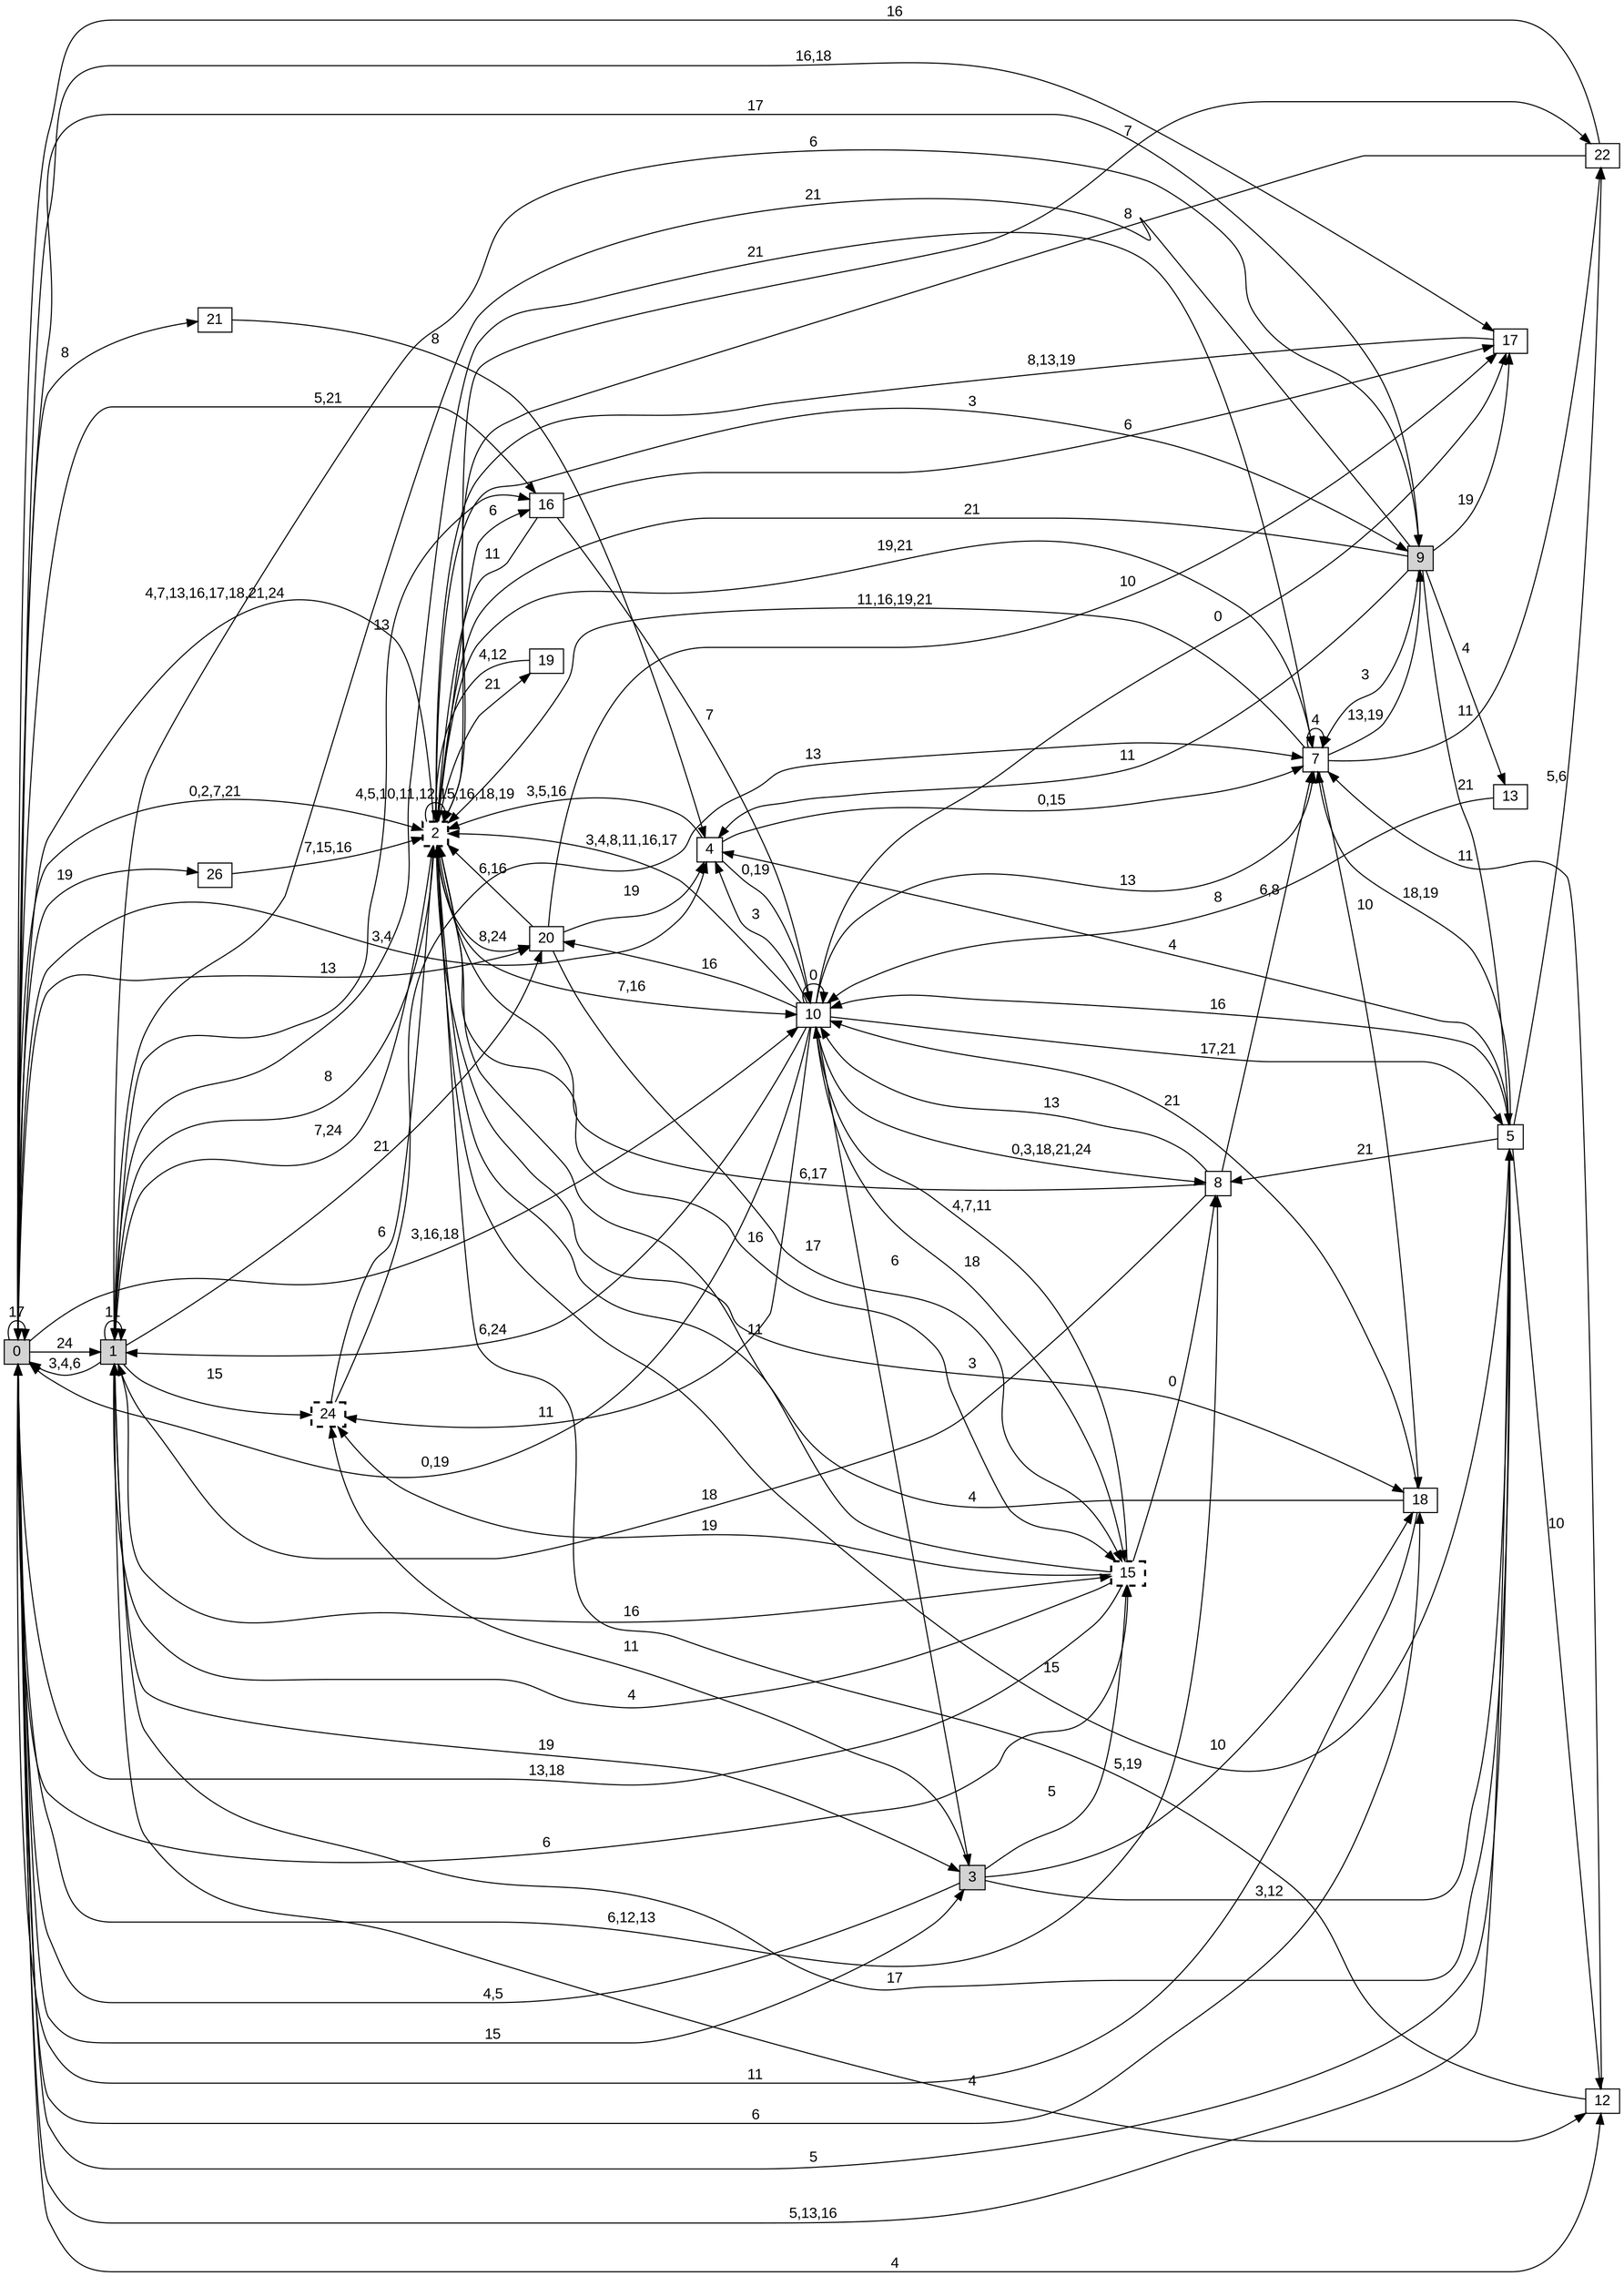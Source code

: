 digraph "NDFA" {
  rankdir=LR
  node [shape=box width=0.1 height=0.1 fontname=Arial]
  edge [fontname=Arial]
/* Estados */
 s0 [label="0" style="filled"] /* I:1 F:0 D:0 */
 s1 [label="1" style="filled"] /* I:1 F:0 D:0 */
 s2 [label="2" style="bold,dashed"] /* I:0 F:1 D:0 */
 s3 [label="3" style="filled"] /* I:1 F:0 D:0 */
 s4 [label="4" ] /* I:0 F:0 D:0 */
 s5 [label="5" ] /* I:0 F:0 D:0 */
 s7 [label="7" ] /* I:0 F:0 D:0 */
 s8 [label="8" ] /* I:0 F:0 D:0 */
 s9 [label="9" style="filled"] /* I:1 F:0 D:0 */
 s10 [label="10" ] /* I:0 F:0 D:0 */
 s12 [label="12" ] /* I:0 F:0 D:0 */
 s13 [label="13" ] /* I:0 F:0 D:0 */
 s15 [label="15" style="bold,dashed"] /* I:0 F:1 D:0 */
 s16 [label="16" ] /* I:0 F:0 D:0 */
 s17 [label="17" ] /* I:0 F:0 D:0 */
 s18 [label="18" ] /* I:0 F:0 D:0 */
 s19 [label="19" ] /* I:0 F:0 D:0 */
 s20 [label="20" ] /* I:0 F:0 D:0 */
 s21 [label="21" ] /* I:0 F:0 D:0 */
 s22 [label="22" ] /* I:0 F:0 D:0 */
 s24 [label="24" style="bold,dashed"] /* I:0 F:1 D:0 */
 s26 [label="26" ] /* I:0 F:0 D:0 */
/* Transiciones */
  s0 -> s0 [label="17"]
  s0 -> s1 [label="24"]
  s0 -> s2 [label="0,2,7,21"]
  s0 -> s3 [label="15"]
  s0 -> s4 [label="3,4"]
  s0 -> s5 [label="5,13,16"]
  s0 -> s8 [label="6,12,13"]
  s0 -> s9 [label="17"]
  s0 -> s10 [label="3,16,18"]
  s0 -> s12 [label="4"]
  s0 -> s15 [label="6"]
  s0 -> s16 [label="5,21"]
  s0 -> s17 [label="16,18"]
  s0 -> s18 [label="6"]
  s0 -> s20 [label="13"]
  s0 -> s21 [label="8"]
  s0 -> s26 [label="19"]
  s1 -> s0 [label="3,4,6"]
  s1 -> s1 [label="11"]
  s1 -> s2 [label="7,24"]
  s1 -> s3 [label="19"]
  s1 -> s7 [label="21"]
  s1 -> s9 [label="6"]
  s1 -> s12 [label="4"]
  s1 -> s15 [label="16"]
  s1 -> s16 [label="13"]
  s1 -> s20 [label="21"]
  s1 -> s24 [label="15"]
  s2 -> s0 [label="4,7,13,16,17,18,21,24"]
  s2 -> s1 [label="8"]
  s2 -> s2 [label="4,5,10,11,12,15,16,18,19"]
  s2 -> s7 [label="19,21"]
  s2 -> s9 [label="3"]
  s2 -> s10 [label="7,16"]
  s2 -> s15 [label="16"]
  s2 -> s16 [label="6"]
  s2 -> s18 [label="3"]
  s2 -> s19 [label="21"]
  s2 -> s20 [label="8,24"]
  s2 -> s22 [label="7"]
  s3 -> s0 [label="4,5"]
  s3 -> s5 [label="3,12"]
  s3 -> s15 [label="5"]
  s3 -> s18 [label="10"]
  s3 -> s24 [label="11"]
  s4 -> s2 [label="3,5,16"]
  s4 -> s7 [label="0,15"]
  s4 -> s10 [label="0,19"]
  s5 -> s0 [label="5"]
  s5 -> s1 [label="17"]
  s5 -> s2 [label="15"]
  s5 -> s4 [label="4"]
  s5 -> s7 [label="18,19"]
  s5 -> s8 [label="21"]
  s5 -> s10 [label="16"]
  s5 -> s12 [label="10"]
  s5 -> s22 [label="5,6"]
  s7 -> s2 [label="11,16,19,21"]
  s7 -> s7 [label="4"]
  s7 -> s9 [label="13,19"]
  s7 -> s18 [label="10"]
  s7 -> s22 [label="11"]
  s8 -> s1 [label="18"]
  s8 -> s2 [label="6,17"]
  s8 -> s7 [label="6,8"]
  s8 -> s10 [label="13"]
  s9 -> s1 [label="21"]
  s9 -> s2 [label="21"]
  s9 -> s4 [label="11"]
  s9 -> s5 [label="21"]
  s9 -> s7 [label="3"]
  s9 -> s13 [label="4"]
  s9 -> s17 [label="19"]
  s10 -> s0 [label="0,19"]
  s10 -> s1 [label="6,24"]
  s10 -> s2 [label="3,4,8,11,16,17"]
  s10 -> s3 [label="6"]
  s10 -> s4 [label="3"]
  s10 -> s5 [label="17,21"]
  s10 -> s7 [label="13"]
  s10 -> s8 [label="0,3,18,21,24"]
  s10 -> s10 [label="0"]
  s10 -> s15 [label="18"]
  s10 -> s17 [label="0"]
  s10 -> s20 [label="16"]
  s10 -> s24 [label="11"]
  s12 -> s2 [label="5,19"]
  s12 -> s7 [label="11"]
  s13 -> s10 [label="8"]
  s15 -> s0 [label="13,18"]
  s15 -> s1 [label="4"]
  s15 -> s2 [label="11"]
  s15 -> s8 [label="0"]
  s15 -> s10 [label="4,7,11"]
  s15 -> s24 [label="19"]
  s16 -> s2 [label="11"]
  s16 -> s10 [label="7"]
  s16 -> s17 [label="6"]
  s17 -> s2 [label="8,13,19"]
  s18 -> s0 [label="11"]
  s18 -> s2 [label="4"]
  s18 -> s10 [label="21"]
  s19 -> s2 [label="4,12"]
  s20 -> s2 [label="6,16"]
  s20 -> s4 [label="19"]
  s20 -> s15 [label="17"]
  s20 -> s17 [label="10"]
  s21 -> s4 [label="8"]
  s22 -> s0 [label="16"]
  s22 -> s2 [label="8"]
  s24 -> s2 [label="6"]
  s24 -> s7 [label="13"]
  s26 -> s2 [label="7,15,16"]
}
